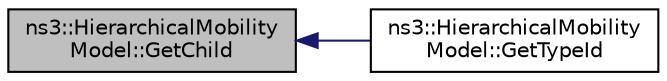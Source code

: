 digraph "ns3::HierarchicalMobilityModel::GetChild"
{
  edge [fontname="Helvetica",fontsize="10",labelfontname="Helvetica",labelfontsize="10"];
  node [fontname="Helvetica",fontsize="10",shape=record];
  rankdir="LR";
  Node1 [label="ns3::HierarchicalMobility\lModel::GetChild",height=0.2,width=0.4,color="black", fillcolor="grey75", style="filled", fontcolor="black"];
  Node1 -> Node2 [dir="back",color="midnightblue",fontsize="10",style="solid"];
  Node2 [label="ns3::HierarchicalMobility\lModel::GetTypeId",height=0.2,width=0.4,color="black", fillcolor="white", style="filled",URL="$d3/d44/classns3_1_1HierarchicalMobilityModel.html#a0d4203c545238561910673a520994b76"];
}
